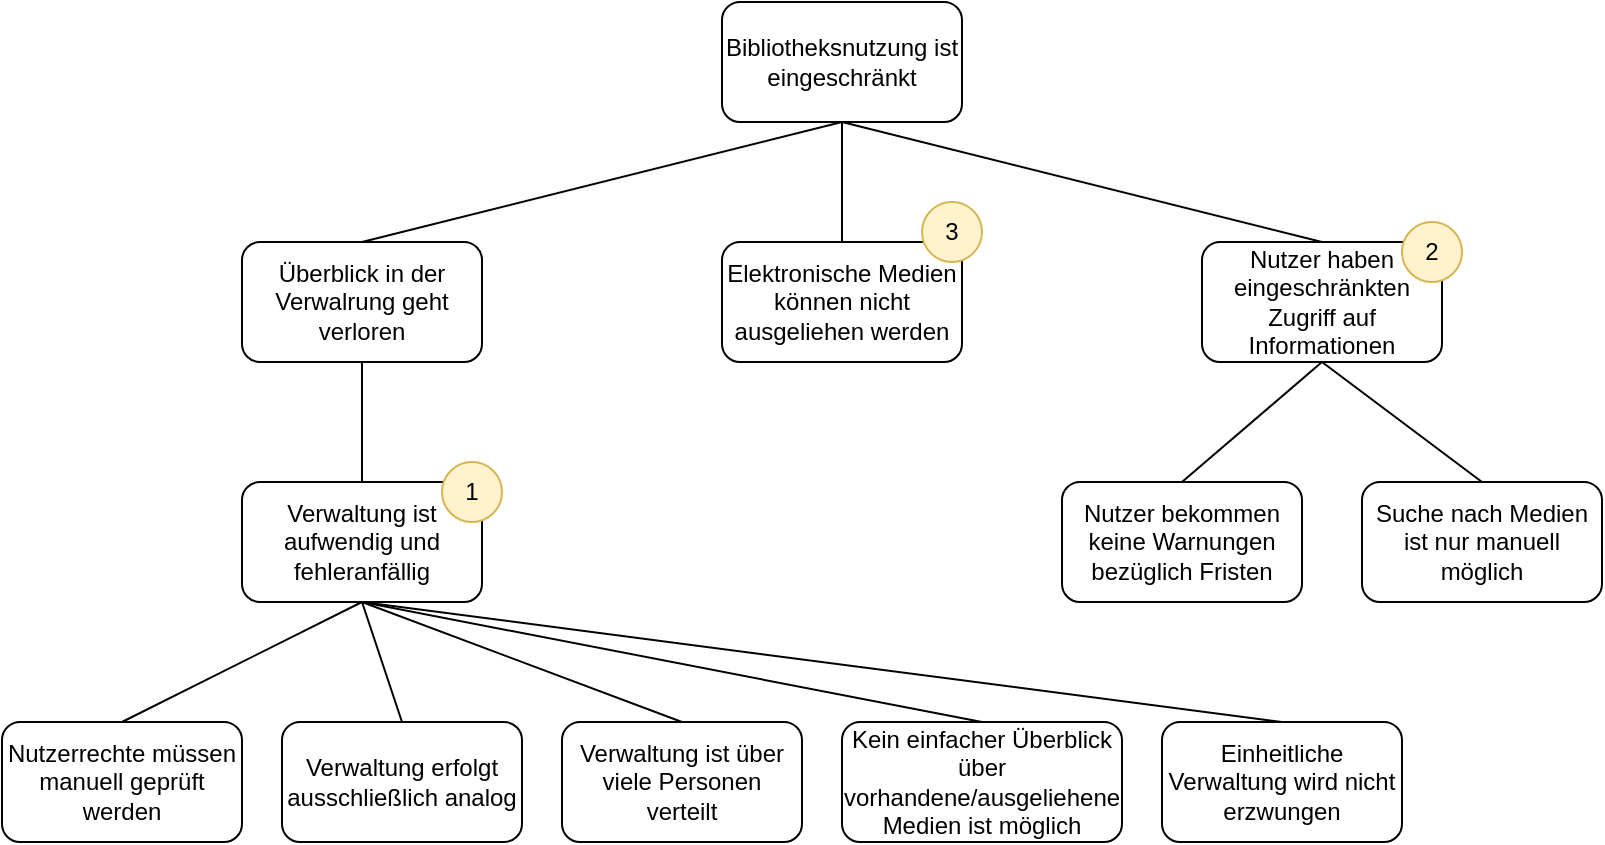 <mxfile version="12.4.2" type="device" pages="1"><diagram id="HwZfIneEH92Kh8RhX3OD" name="Page-1"><mxGraphModel dx="1357" dy="739" grid="1" gridSize="10" guides="1" tooltips="1" connect="1" arrows="1" fold="1" page="1" pageScale="1" pageWidth="850" pageHeight="1100" math="0" shadow="0"><root><mxCell id="0"/><mxCell id="1" parent="0"/><mxCell id="2jL-w9pY7LvPkmPIMF2a-2" value="Bibliotheksnutzung ist eingeschränkt" style="rounded=1;whiteSpace=wrap;html=1;" vertex="1" parent="1"><mxGeometry x="360" y="40" width="120" height="60" as="geometry"/></mxCell><mxCell id="2jL-w9pY7LvPkmPIMF2a-3" value="Nutzer bekommen keine Warnungen bezüglich Fristen" style="rounded=1;whiteSpace=wrap;html=1;" vertex="1" parent="1"><mxGeometry x="530" y="280" width="120" height="60" as="geometry"/></mxCell><mxCell id="2jL-w9pY7LvPkmPIMF2a-4" value="Suche nach Medien ist nur manuell möglich" style="rounded=1;whiteSpace=wrap;html=1;" vertex="1" parent="1"><mxGeometry x="680" y="280" width="120" height="60" as="geometry"/></mxCell><mxCell id="2jL-w9pY7LvPkmPIMF2a-5" value="Nutzer haben eingeschränkten Zugriff auf Informationen" style="rounded=1;whiteSpace=wrap;html=1;" vertex="1" parent="1"><mxGeometry x="600" y="160" width="120" height="60" as="geometry"/></mxCell><mxCell id="2jL-w9pY7LvPkmPIMF2a-6" value="Elektronische Medien können nicht ausgeliehen werden" style="rounded=1;whiteSpace=wrap;html=1;" vertex="1" parent="1"><mxGeometry x="360" y="160" width="120" height="60" as="geometry"/></mxCell><mxCell id="2jL-w9pY7LvPkmPIMF2a-7" value="Verwaltung ist aufwendig und fehleranfällig" style="rounded=1;whiteSpace=wrap;html=1;" vertex="1" parent="1"><mxGeometry x="120" y="280" width="120" height="60" as="geometry"/></mxCell><mxCell id="2jL-w9pY7LvPkmPIMF2a-8" value="Nutzerrechte müssen manuell geprüft werden" style="rounded=1;whiteSpace=wrap;html=1;" vertex="1" parent="1"><mxGeometry y="400" width="120" height="60" as="geometry"/></mxCell><mxCell id="2jL-w9pY7LvPkmPIMF2a-9" value="" style="endArrow=none;html=1;entryX=0.5;entryY=1;entryDx=0;entryDy=0;exitX=0.5;exitY=0;exitDx=0;exitDy=0;" edge="1" parent="1" source="2jL-w9pY7LvPkmPIMF2a-5" target="2jL-w9pY7LvPkmPIMF2a-2"><mxGeometry width="50" height="50" relative="1" as="geometry"><mxPoint x="30" y="360" as="sourcePoint"/><mxPoint x="80" y="310" as="targetPoint"/></mxGeometry></mxCell><mxCell id="2jL-w9pY7LvPkmPIMF2a-10" value="" style="endArrow=none;html=1;entryX=0.5;entryY=1;entryDx=0;entryDy=0;exitX=0.5;exitY=0;exitDx=0;exitDy=0;" edge="1" parent="1" source="2jL-w9pY7LvPkmPIMF2a-6" target="2jL-w9pY7LvPkmPIMF2a-2"><mxGeometry width="50" height="50" relative="1" as="geometry"><mxPoint x="290" y="300" as="sourcePoint"/><mxPoint x="340" y="250" as="targetPoint"/></mxGeometry></mxCell><mxCell id="2jL-w9pY7LvPkmPIMF2a-11" value="" style="endArrow=none;html=1;entryX=0.5;entryY=1;entryDx=0;entryDy=0;exitX=0.5;exitY=0;exitDx=0;exitDy=0;" edge="1" parent="1" source="2jL-w9pY7LvPkmPIMF2a-3" target="2jL-w9pY7LvPkmPIMF2a-5"><mxGeometry width="50" height="50" relative="1" as="geometry"><mxPoint x="470" y="290" as="sourcePoint"/><mxPoint x="520" y="240" as="targetPoint"/></mxGeometry></mxCell><mxCell id="2jL-w9pY7LvPkmPIMF2a-12" value="" style="endArrow=none;html=1;entryX=0.5;entryY=1;entryDx=0;entryDy=0;exitX=0.5;exitY=0;exitDx=0;exitDy=0;" edge="1" parent="1" source="2jL-w9pY7LvPkmPIMF2a-4" target="2jL-w9pY7LvPkmPIMF2a-5"><mxGeometry width="50" height="50" relative="1" as="geometry"><mxPoint x="640" y="420" as="sourcePoint"/><mxPoint x="690" y="370" as="targetPoint"/></mxGeometry></mxCell><mxCell id="2jL-w9pY7LvPkmPIMF2a-13" value="" style="endArrow=none;html=1;entryX=0.5;entryY=1;entryDx=0;entryDy=0;exitX=0.5;exitY=0;exitDx=0;exitDy=0;" edge="1" parent="1" source="2jL-w9pY7LvPkmPIMF2a-20" target="2jL-w9pY7LvPkmPIMF2a-2"><mxGeometry width="50" height="50" relative="1" as="geometry"><mxPoint x="180" y="130" as="sourcePoint"/><mxPoint x="330" y="270" as="targetPoint"/></mxGeometry></mxCell><mxCell id="2jL-w9pY7LvPkmPIMF2a-14" value="Verwaltung ist über viele Personen verteilt" style="rounded=1;whiteSpace=wrap;html=1;" vertex="1" parent="1"><mxGeometry x="280" y="400" width="120" height="60" as="geometry"/></mxCell><mxCell id="2jL-w9pY7LvPkmPIMF2a-16" value="Verwaltung erfolgt ausschließlich analog" style="rounded=1;whiteSpace=wrap;html=1;" vertex="1" parent="1"><mxGeometry x="140" y="400" width="120" height="60" as="geometry"/></mxCell><mxCell id="2jL-w9pY7LvPkmPIMF2a-19" value="Einheitliche Verwaltung wird nicht erzwungen" style="rounded=1;whiteSpace=wrap;html=1;" vertex="1" parent="1"><mxGeometry x="580" y="400" width="120" height="60" as="geometry"/></mxCell><mxCell id="2jL-w9pY7LvPkmPIMF2a-20" value="Überblick in der Verwalrung geht verloren" style="rounded=1;whiteSpace=wrap;html=1;" vertex="1" parent="1"><mxGeometry x="120" y="160" width="120" height="60" as="geometry"/></mxCell><mxCell id="2jL-w9pY7LvPkmPIMF2a-21" value="Kein einfacher Überblick über vorhandene/ausgeliehene Medien ist möglich " style="rounded=1;whiteSpace=wrap;html=1;" vertex="1" parent="1"><mxGeometry x="420" y="400" width="140" height="60" as="geometry"/></mxCell><mxCell id="2jL-w9pY7LvPkmPIMF2a-22" value="" style="endArrow=none;html=1;entryX=0.5;entryY=1;entryDx=0;entryDy=0;exitX=0.5;exitY=0;exitDx=0;exitDy=0;" edge="1" parent="1" source="2jL-w9pY7LvPkmPIMF2a-7" target="2jL-w9pY7LvPkmPIMF2a-20"><mxGeometry width="50" height="50" relative="1" as="geometry"><mxPoint x="140" y="280" as="sourcePoint"/><mxPoint x="190" y="230" as="targetPoint"/></mxGeometry></mxCell><mxCell id="2jL-w9pY7LvPkmPIMF2a-23" value="" style="endArrow=none;html=1;entryX=0.5;entryY=1;entryDx=0;entryDy=0;exitX=0.5;exitY=0;exitDx=0;exitDy=0;" edge="1" parent="1" source="2jL-w9pY7LvPkmPIMF2a-8" target="2jL-w9pY7LvPkmPIMF2a-7"><mxGeometry width="50" height="50" relative="1" as="geometry"><mxPoint x="20" y="390" as="sourcePoint"/><mxPoint x="70" y="340" as="targetPoint"/></mxGeometry></mxCell><mxCell id="2jL-w9pY7LvPkmPIMF2a-24" value="" style="endArrow=none;html=1;entryX=0.5;entryY=1;entryDx=0;entryDy=0;exitX=0.5;exitY=0;exitDx=0;exitDy=0;" edge="1" parent="1" source="2jL-w9pY7LvPkmPIMF2a-16" target="2jL-w9pY7LvPkmPIMF2a-7"><mxGeometry width="50" height="50" relative="1" as="geometry"><mxPoint x="160" y="410" as="sourcePoint"/><mxPoint x="210" y="360" as="targetPoint"/></mxGeometry></mxCell><mxCell id="2jL-w9pY7LvPkmPIMF2a-25" value="" style="endArrow=none;html=1;exitX=0.5;exitY=0;exitDx=0;exitDy=0;" edge="1" parent="1" source="2jL-w9pY7LvPkmPIMF2a-14"><mxGeometry width="50" height="50" relative="1" as="geometry"><mxPoint x="200" y="410" as="sourcePoint"/><mxPoint x="180" y="340" as="targetPoint"/></mxGeometry></mxCell><mxCell id="2jL-w9pY7LvPkmPIMF2a-26" value="" style="endArrow=none;html=1;entryX=0.5;entryY=1;entryDx=0;entryDy=0;exitX=0.5;exitY=0;exitDx=0;exitDy=0;" edge="1" parent="1" source="2jL-w9pY7LvPkmPIMF2a-21" target="2jL-w9pY7LvPkmPIMF2a-7"><mxGeometry width="50" height="50" relative="1" as="geometry"><mxPoint x="260" y="550" as="sourcePoint"/><mxPoint x="310" y="500" as="targetPoint"/></mxGeometry></mxCell><mxCell id="2jL-w9pY7LvPkmPIMF2a-27" value="" style="endArrow=none;html=1;entryX=0.5;entryY=1;entryDx=0;entryDy=0;exitX=0.5;exitY=0;exitDx=0;exitDy=0;" edge="1" parent="1" source="2jL-w9pY7LvPkmPIMF2a-19" target="2jL-w9pY7LvPkmPIMF2a-7"><mxGeometry width="50" height="50" relative="1" as="geometry"><mxPoint x="340" y="400" as="sourcePoint"/><mxPoint x="390" y="350" as="targetPoint"/></mxGeometry></mxCell><mxCell id="2jL-w9pY7LvPkmPIMF2a-28" value="1" style="ellipse;whiteSpace=wrap;html=1;aspect=fixed;fillColor=#fff2cc;strokeColor=#d6b656;" vertex="1" parent="1"><mxGeometry x="220" y="270" width="30" height="30" as="geometry"/></mxCell><mxCell id="2jL-w9pY7LvPkmPIMF2a-30" value="2" style="ellipse;whiteSpace=wrap;html=1;aspect=fixed;fillColor=#fff2cc;strokeColor=#d6b656;" vertex="1" parent="1"><mxGeometry x="700" y="150" width="30" height="30" as="geometry"/></mxCell><mxCell id="2jL-w9pY7LvPkmPIMF2a-31" value="3" style="ellipse;whiteSpace=wrap;html=1;aspect=fixed;fillColor=#fff2cc;strokeColor=#d6b656;" vertex="1" parent="1"><mxGeometry x="460" y="140" width="30" height="30" as="geometry"/></mxCell></root></mxGraphModel></diagram></mxfile>